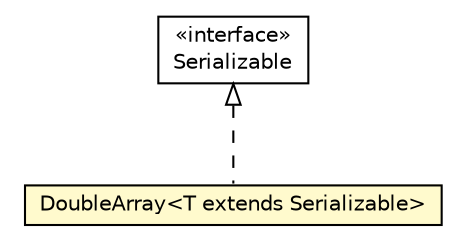 #!/usr/local/bin/dot
#
# Class diagram 
# Generated by UMLGraph version 5.1 (http://www.umlgraph.org/)
#

digraph G {
	edge [fontname="Helvetica",fontsize=10,labelfontname="Helvetica",labelfontsize=10];
	node [fontname="Helvetica",fontsize=10,shape=plaintext];
	nodesep=0.25;
	ranksep=0.5;
	// pt.ist.fenixframework.adt.bplustree.DoubleArray<T extends java.io.Serializable>
	c47397 [label=<<table title="pt.ist.fenixframework.adt.bplustree.DoubleArray" border="0" cellborder="1" cellspacing="0" cellpadding="2" port="p" bgcolor="lemonChiffon" href="./DoubleArray.html">
		<tr><td><table border="0" cellspacing="0" cellpadding="1">
<tr><td align="center" balign="center"> DoubleArray&lt;T extends Serializable&gt; </td></tr>
		</table></td></tr>
		</table>>, fontname="Helvetica", fontcolor="black", fontsize=10.0];
	//pt.ist.fenixframework.adt.bplustree.DoubleArray<T extends java.io.Serializable> implements java.io.Serializable
	c47477:p -> c47397:p [dir=back,arrowtail=empty,style=dashed];
	// java.io.Serializable
	c47477 [label=<<table title="java.io.Serializable" border="0" cellborder="1" cellspacing="0" cellpadding="2" port="p" href="http://java.sun.com/j2se/1.4.2/docs/api/java/io/Serializable.html">
		<tr><td><table border="0" cellspacing="0" cellpadding="1">
<tr><td align="center" balign="center"> &#171;interface&#187; </td></tr>
<tr><td align="center" balign="center"> Serializable </td></tr>
		</table></td></tr>
		</table>>, fontname="Helvetica", fontcolor="black", fontsize=10.0];
}

